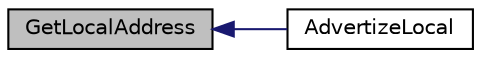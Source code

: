 digraph "GetLocalAddress"
{
  edge [fontname="Helvetica",fontsize="10",labelfontname="Helvetica",labelfontsize="10"];
  node [fontname="Helvetica",fontsize="10",shape=record];
  rankdir="LR";
  Node136 [label="GetLocalAddress",height=0.2,width=0.4,color="black", fillcolor="grey75", style="filled", fontcolor="black"];
  Node136 -> Node137 [dir="back",color="midnightblue",fontsize="10",style="solid",fontname="Helvetica"];
  Node137 [label="AdvertizeLocal",height=0.2,width=0.4,color="black", fillcolor="white", style="filled",URL="$net_8h.html#a049abe300398a68bfbd8ec6afc6046a9"];
}
